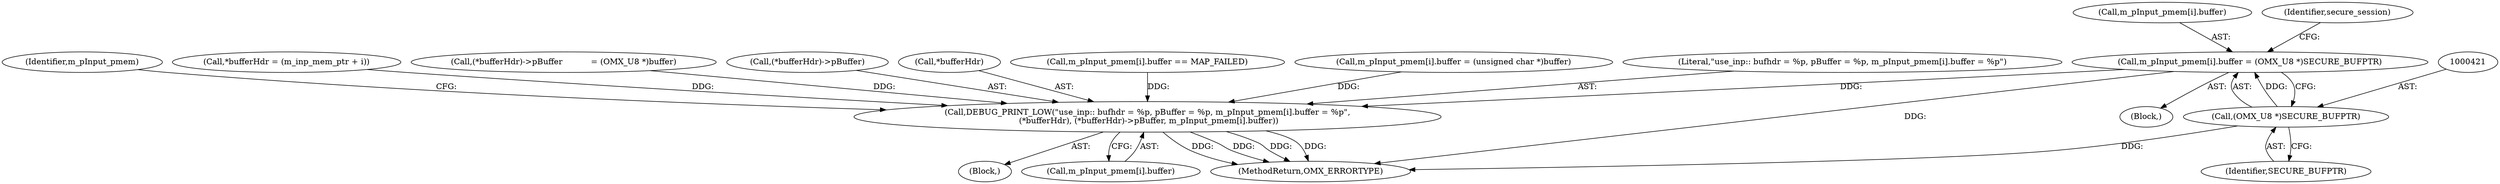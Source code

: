 digraph "0_Android_7558d03e6498e970b761aa44fff6b2c659202d95_1@array" {
"1000414" [label="(Call,m_pInput_pmem[i].buffer = (OMX_U8 *)SECURE_BUFPTR)"];
"1000420" [label="(Call,(OMX_U8 *)SECURE_BUFPTR)"];
"1000554" [label="(Call,DEBUG_PRINT_LOW(\"use_inp:: bufhdr = %p, pBuffer = %p, m_pInput_pmem[i].buffer = %p\",\n (*bufferHdr), (*bufferHdr)->pBuffer, m_pInput_pmem[i].buffer))"];
"1000422" [label="(Identifier,SECURE_BUFPTR)"];
"1000556" [label="(Call,*bufferHdr)"];
"1000415" [label="(Call,m_pInput_pmem[i].buffer)"];
"1000291" [label="(Block,)"];
"1000562" [label="(Call,m_pInput_pmem[i].buffer)"];
"1000453" [label="(Call,m_pInput_pmem[i].buffer == MAP_FAILED)"];
"1000527" [label="(Call,m_pInput_pmem[i].buffer = (unsigned char *)buffer)"];
"1000414" [label="(Call,m_pInput_pmem[i].buffer = (OMX_U8 *)SECURE_BUFPTR)"];
"1000554" [label="(Call,DEBUG_PRINT_LOW(\"use_inp:: bufhdr = %p, pBuffer = %p, m_pInput_pmem[i].buffer = %p\",\n (*bufferHdr), (*bufferHdr)->pBuffer, m_pInput_pmem[i].buffer))"];
"1000555" [label="(Literal,\"use_inp:: bufhdr = %p, pBuffer = %p, m_pInput_pmem[i].buffer = %p\")"];
"1000572" [label="(Identifier,m_pInput_pmem)"];
"1000348" [label="(Block,)"];
"1000425" [label="(Identifier,secure_session)"];
"1000292" [label="(Call,*bufferHdr = (m_inp_mem_ptr + i))"];
"1000302" [label="(Call,(*bufferHdr)->pBuffer           = (OMX_U8 *)buffer)"];
"1000558" [label="(Call,(*bufferHdr)->pBuffer)"];
"1000420" [label="(Call,(OMX_U8 *)SECURE_BUFPTR)"];
"1000592" [label="(MethodReturn,OMX_ERRORTYPE)"];
"1000414" -> "1000348"  [label="AST: "];
"1000414" -> "1000420"  [label="CFG: "];
"1000415" -> "1000414"  [label="AST: "];
"1000420" -> "1000414"  [label="AST: "];
"1000425" -> "1000414"  [label="CFG: "];
"1000414" -> "1000592"  [label="DDG: "];
"1000420" -> "1000414"  [label="DDG: "];
"1000414" -> "1000554"  [label="DDG: "];
"1000420" -> "1000422"  [label="CFG: "];
"1000421" -> "1000420"  [label="AST: "];
"1000422" -> "1000420"  [label="AST: "];
"1000420" -> "1000592"  [label="DDG: "];
"1000554" -> "1000291"  [label="AST: "];
"1000554" -> "1000562"  [label="CFG: "];
"1000555" -> "1000554"  [label="AST: "];
"1000556" -> "1000554"  [label="AST: "];
"1000558" -> "1000554"  [label="AST: "];
"1000562" -> "1000554"  [label="AST: "];
"1000572" -> "1000554"  [label="CFG: "];
"1000554" -> "1000592"  [label="DDG: "];
"1000554" -> "1000592"  [label="DDG: "];
"1000554" -> "1000592"  [label="DDG: "];
"1000554" -> "1000592"  [label="DDG: "];
"1000292" -> "1000554"  [label="DDG: "];
"1000302" -> "1000554"  [label="DDG: "];
"1000527" -> "1000554"  [label="DDG: "];
"1000453" -> "1000554"  [label="DDG: "];
}
